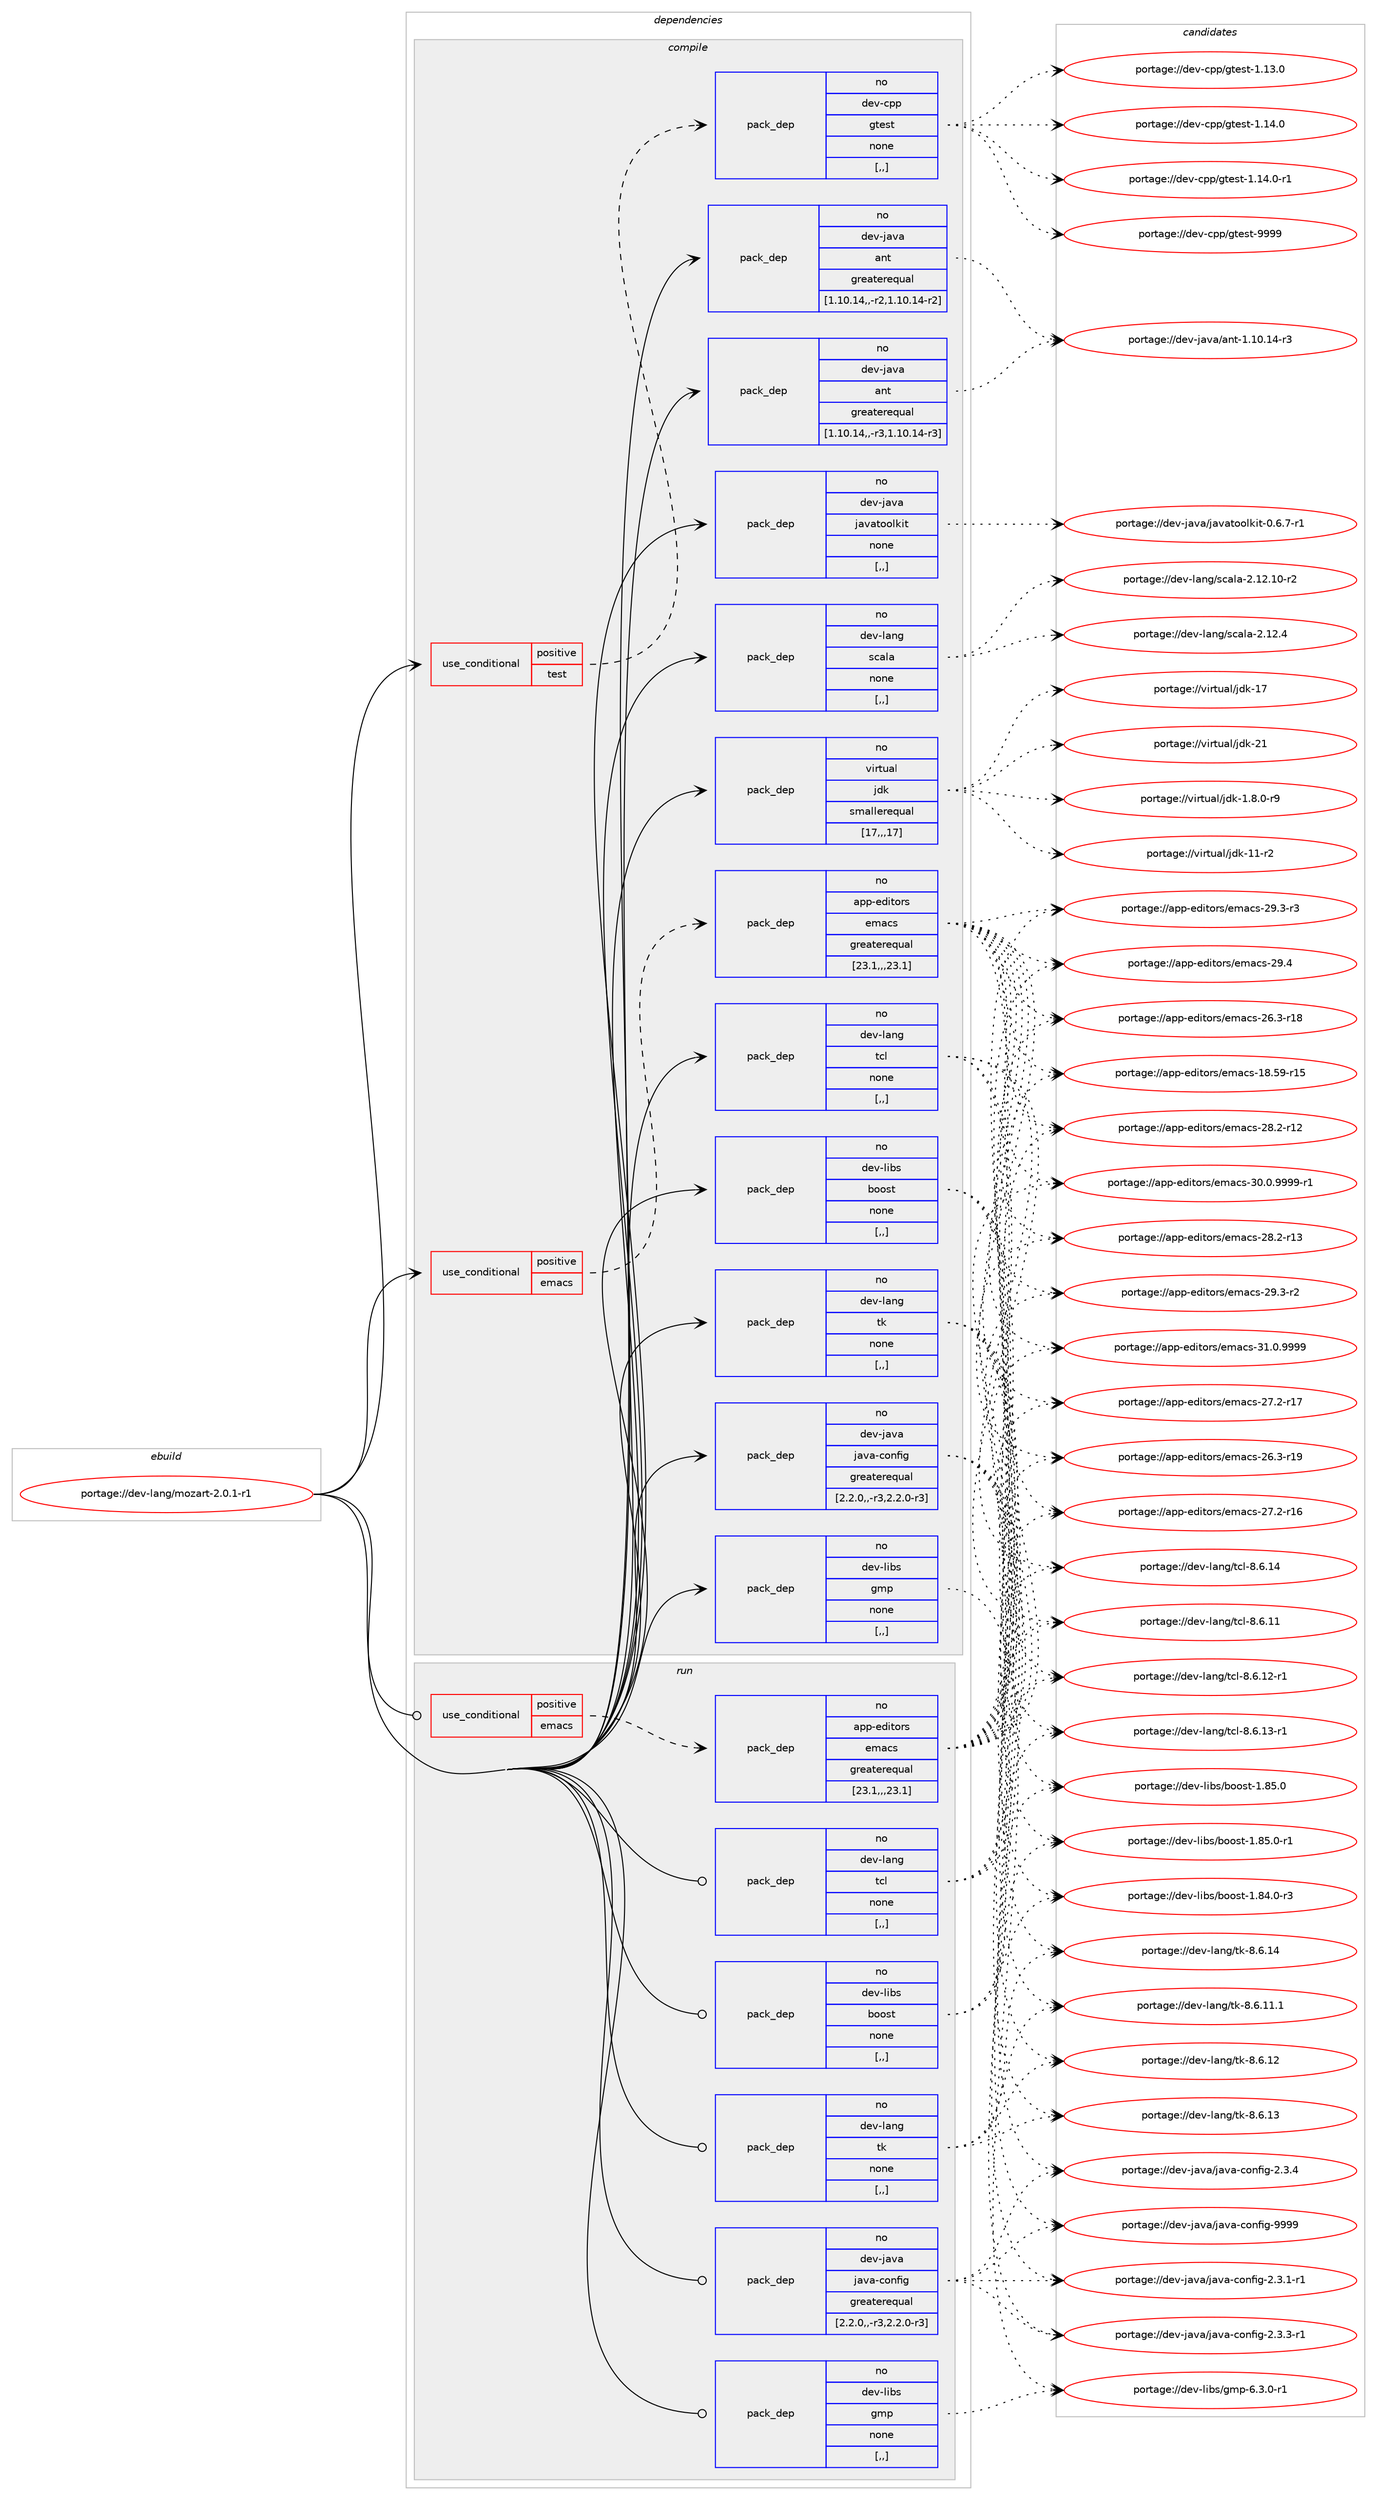 digraph prolog {

# *************
# Graph options
# *************

newrank=true;
concentrate=true;
compound=true;
graph [rankdir=LR,fontname=Helvetica,fontsize=10,ranksep=1.5];#, ranksep=2.5, nodesep=0.2];
edge  [arrowhead=vee];
node  [fontname=Helvetica,fontsize=10];

# **********
# The ebuild
# **********

subgraph cluster_leftcol {
color=gray;
rank=same;
label=<<i>ebuild</i>>;
id [label="portage://dev-lang/mozart-2.0.1-r1", color=red, width=4, href="../dev-lang/mozart-2.0.1-r1.svg"];
}

# ****************
# The dependencies
# ****************

subgraph cluster_midcol {
color=gray;
label=<<i>dependencies</i>>;
subgraph cluster_compile {
fillcolor="#eeeeee";
style=filled;
label=<<i>compile</i>>;
subgraph cond22488 {
dependency97517 [label=<<TABLE BORDER="0" CELLBORDER="1" CELLSPACING="0" CELLPADDING="4"><TR><TD ROWSPAN="3" CELLPADDING="10">use_conditional</TD></TR><TR><TD>positive</TD></TR><TR><TD>emacs</TD></TR></TABLE>>, shape=none, color=red];
subgraph pack73991 {
dependency97518 [label=<<TABLE BORDER="0" CELLBORDER="1" CELLSPACING="0" CELLPADDING="4" WIDTH="220"><TR><TD ROWSPAN="6" CELLPADDING="30">pack_dep</TD></TR><TR><TD WIDTH="110">no</TD></TR><TR><TD>app-editors</TD></TR><TR><TD>emacs</TD></TR><TR><TD>greaterequal</TD></TR><TR><TD>[23.1,,,23.1]</TD></TR></TABLE>>, shape=none, color=blue];
}
dependency97517:e -> dependency97518:w [weight=20,style="dashed",arrowhead="vee"];
}
id:e -> dependency97517:w [weight=20,style="solid",arrowhead="vee"];
subgraph cond22489 {
dependency97519 [label=<<TABLE BORDER="0" CELLBORDER="1" CELLSPACING="0" CELLPADDING="4"><TR><TD ROWSPAN="3" CELLPADDING="10">use_conditional</TD></TR><TR><TD>positive</TD></TR><TR><TD>test</TD></TR></TABLE>>, shape=none, color=red];
subgraph pack73992 {
dependency97520 [label=<<TABLE BORDER="0" CELLBORDER="1" CELLSPACING="0" CELLPADDING="4" WIDTH="220"><TR><TD ROWSPAN="6" CELLPADDING="30">pack_dep</TD></TR><TR><TD WIDTH="110">no</TD></TR><TR><TD>dev-cpp</TD></TR><TR><TD>gtest</TD></TR><TR><TD>none</TD></TR><TR><TD>[,,]</TD></TR></TABLE>>, shape=none, color=blue];
}
dependency97519:e -> dependency97520:w [weight=20,style="dashed",arrowhead="vee"];
}
id:e -> dependency97519:w [weight=20,style="solid",arrowhead="vee"];
subgraph pack73993 {
dependency97521 [label=<<TABLE BORDER="0" CELLBORDER="1" CELLSPACING="0" CELLPADDING="4" WIDTH="220"><TR><TD ROWSPAN="6" CELLPADDING="30">pack_dep</TD></TR><TR><TD WIDTH="110">no</TD></TR><TR><TD>dev-java</TD></TR><TR><TD>ant</TD></TR><TR><TD>greaterequal</TD></TR><TR><TD>[1.10.14,,-r2,1.10.14-r2]</TD></TR></TABLE>>, shape=none, color=blue];
}
id:e -> dependency97521:w [weight=20,style="solid",arrowhead="vee"];
subgraph pack73994 {
dependency97522 [label=<<TABLE BORDER="0" CELLBORDER="1" CELLSPACING="0" CELLPADDING="4" WIDTH="220"><TR><TD ROWSPAN="6" CELLPADDING="30">pack_dep</TD></TR><TR><TD WIDTH="110">no</TD></TR><TR><TD>dev-java</TD></TR><TR><TD>ant</TD></TR><TR><TD>greaterequal</TD></TR><TR><TD>[1.10.14,,-r3,1.10.14-r3]</TD></TR></TABLE>>, shape=none, color=blue];
}
id:e -> dependency97522:w [weight=20,style="solid",arrowhead="vee"];
subgraph pack73995 {
dependency97523 [label=<<TABLE BORDER="0" CELLBORDER="1" CELLSPACING="0" CELLPADDING="4" WIDTH="220"><TR><TD ROWSPAN="6" CELLPADDING="30">pack_dep</TD></TR><TR><TD WIDTH="110">no</TD></TR><TR><TD>dev-java</TD></TR><TR><TD>java-config</TD></TR><TR><TD>greaterequal</TD></TR><TR><TD>[2.2.0,,-r3,2.2.0-r3]</TD></TR></TABLE>>, shape=none, color=blue];
}
id:e -> dependency97523:w [weight=20,style="solid",arrowhead="vee"];
subgraph pack73996 {
dependency97524 [label=<<TABLE BORDER="0" CELLBORDER="1" CELLSPACING="0" CELLPADDING="4" WIDTH="220"><TR><TD ROWSPAN="6" CELLPADDING="30">pack_dep</TD></TR><TR><TD WIDTH="110">no</TD></TR><TR><TD>dev-java</TD></TR><TR><TD>javatoolkit</TD></TR><TR><TD>none</TD></TR><TR><TD>[,,]</TD></TR></TABLE>>, shape=none, color=blue];
}
id:e -> dependency97524:w [weight=20,style="solid",arrowhead="vee"];
subgraph pack73997 {
dependency97525 [label=<<TABLE BORDER="0" CELLBORDER="1" CELLSPACING="0" CELLPADDING="4" WIDTH="220"><TR><TD ROWSPAN="6" CELLPADDING="30">pack_dep</TD></TR><TR><TD WIDTH="110">no</TD></TR><TR><TD>dev-lang</TD></TR><TR><TD>scala</TD></TR><TR><TD>none</TD></TR><TR><TD>[,,]</TD></TR></TABLE>>, shape=none, color=blue];
}
id:e -> dependency97525:w [weight=20,style="solid",arrowhead="vee"];
subgraph pack73998 {
dependency97526 [label=<<TABLE BORDER="0" CELLBORDER="1" CELLSPACING="0" CELLPADDING="4" WIDTH="220"><TR><TD ROWSPAN="6" CELLPADDING="30">pack_dep</TD></TR><TR><TD WIDTH="110">no</TD></TR><TR><TD>dev-lang</TD></TR><TR><TD>tcl</TD></TR><TR><TD>none</TD></TR><TR><TD>[,,]</TD></TR></TABLE>>, shape=none, color=blue];
}
id:e -> dependency97526:w [weight=20,style="solid",arrowhead="vee"];
subgraph pack73999 {
dependency97527 [label=<<TABLE BORDER="0" CELLBORDER="1" CELLSPACING="0" CELLPADDING="4" WIDTH="220"><TR><TD ROWSPAN="6" CELLPADDING="30">pack_dep</TD></TR><TR><TD WIDTH="110">no</TD></TR><TR><TD>dev-lang</TD></TR><TR><TD>tk</TD></TR><TR><TD>none</TD></TR><TR><TD>[,,]</TD></TR></TABLE>>, shape=none, color=blue];
}
id:e -> dependency97527:w [weight=20,style="solid",arrowhead="vee"];
subgraph pack74000 {
dependency97528 [label=<<TABLE BORDER="0" CELLBORDER="1" CELLSPACING="0" CELLPADDING="4" WIDTH="220"><TR><TD ROWSPAN="6" CELLPADDING="30">pack_dep</TD></TR><TR><TD WIDTH="110">no</TD></TR><TR><TD>dev-libs</TD></TR><TR><TD>boost</TD></TR><TR><TD>none</TD></TR><TR><TD>[,,]</TD></TR></TABLE>>, shape=none, color=blue];
}
id:e -> dependency97528:w [weight=20,style="solid",arrowhead="vee"];
subgraph pack74001 {
dependency97529 [label=<<TABLE BORDER="0" CELLBORDER="1" CELLSPACING="0" CELLPADDING="4" WIDTH="220"><TR><TD ROWSPAN="6" CELLPADDING="30">pack_dep</TD></TR><TR><TD WIDTH="110">no</TD></TR><TR><TD>dev-libs</TD></TR><TR><TD>gmp</TD></TR><TR><TD>none</TD></TR><TR><TD>[,,]</TD></TR></TABLE>>, shape=none, color=blue];
}
id:e -> dependency97529:w [weight=20,style="solid",arrowhead="vee"];
subgraph pack74002 {
dependency97530 [label=<<TABLE BORDER="0" CELLBORDER="1" CELLSPACING="0" CELLPADDING="4" WIDTH="220"><TR><TD ROWSPAN="6" CELLPADDING="30">pack_dep</TD></TR><TR><TD WIDTH="110">no</TD></TR><TR><TD>virtual</TD></TR><TR><TD>jdk</TD></TR><TR><TD>smallerequal</TD></TR><TR><TD>[17,,,17]</TD></TR></TABLE>>, shape=none, color=blue];
}
id:e -> dependency97530:w [weight=20,style="solid",arrowhead="vee"];
}
subgraph cluster_compileandrun {
fillcolor="#eeeeee";
style=filled;
label=<<i>compile and run</i>>;
}
subgraph cluster_run {
fillcolor="#eeeeee";
style=filled;
label=<<i>run</i>>;
subgraph cond22490 {
dependency97531 [label=<<TABLE BORDER="0" CELLBORDER="1" CELLSPACING="0" CELLPADDING="4"><TR><TD ROWSPAN="3" CELLPADDING="10">use_conditional</TD></TR><TR><TD>positive</TD></TR><TR><TD>emacs</TD></TR></TABLE>>, shape=none, color=red];
subgraph pack74003 {
dependency97532 [label=<<TABLE BORDER="0" CELLBORDER="1" CELLSPACING="0" CELLPADDING="4" WIDTH="220"><TR><TD ROWSPAN="6" CELLPADDING="30">pack_dep</TD></TR><TR><TD WIDTH="110">no</TD></TR><TR><TD>app-editors</TD></TR><TR><TD>emacs</TD></TR><TR><TD>greaterequal</TD></TR><TR><TD>[23.1,,,23.1]</TD></TR></TABLE>>, shape=none, color=blue];
}
dependency97531:e -> dependency97532:w [weight=20,style="dashed",arrowhead="vee"];
}
id:e -> dependency97531:w [weight=20,style="solid",arrowhead="odot"];
subgraph pack74004 {
dependency97533 [label=<<TABLE BORDER="0" CELLBORDER="1" CELLSPACING="0" CELLPADDING="4" WIDTH="220"><TR><TD ROWSPAN="6" CELLPADDING="30">pack_dep</TD></TR><TR><TD WIDTH="110">no</TD></TR><TR><TD>dev-java</TD></TR><TR><TD>java-config</TD></TR><TR><TD>greaterequal</TD></TR><TR><TD>[2.2.0,,-r3,2.2.0-r3]</TD></TR></TABLE>>, shape=none, color=blue];
}
id:e -> dependency97533:w [weight=20,style="solid",arrowhead="odot"];
subgraph pack74005 {
dependency97534 [label=<<TABLE BORDER="0" CELLBORDER="1" CELLSPACING="0" CELLPADDING="4" WIDTH="220"><TR><TD ROWSPAN="6" CELLPADDING="30">pack_dep</TD></TR><TR><TD WIDTH="110">no</TD></TR><TR><TD>dev-lang</TD></TR><TR><TD>tcl</TD></TR><TR><TD>none</TD></TR><TR><TD>[,,]</TD></TR></TABLE>>, shape=none, color=blue];
}
id:e -> dependency97534:w [weight=20,style="solid",arrowhead="odot"];
subgraph pack74006 {
dependency97535 [label=<<TABLE BORDER="0" CELLBORDER="1" CELLSPACING="0" CELLPADDING="4" WIDTH="220"><TR><TD ROWSPAN="6" CELLPADDING="30">pack_dep</TD></TR><TR><TD WIDTH="110">no</TD></TR><TR><TD>dev-lang</TD></TR><TR><TD>tk</TD></TR><TR><TD>none</TD></TR><TR><TD>[,,]</TD></TR></TABLE>>, shape=none, color=blue];
}
id:e -> dependency97535:w [weight=20,style="solid",arrowhead="odot"];
subgraph pack74007 {
dependency97536 [label=<<TABLE BORDER="0" CELLBORDER="1" CELLSPACING="0" CELLPADDING="4" WIDTH="220"><TR><TD ROWSPAN="6" CELLPADDING="30">pack_dep</TD></TR><TR><TD WIDTH="110">no</TD></TR><TR><TD>dev-libs</TD></TR><TR><TD>boost</TD></TR><TR><TD>none</TD></TR><TR><TD>[,,]</TD></TR></TABLE>>, shape=none, color=blue];
}
id:e -> dependency97536:w [weight=20,style="solid",arrowhead="odot"];
subgraph pack74008 {
dependency97537 [label=<<TABLE BORDER="0" CELLBORDER="1" CELLSPACING="0" CELLPADDING="4" WIDTH="220"><TR><TD ROWSPAN="6" CELLPADDING="30">pack_dep</TD></TR><TR><TD WIDTH="110">no</TD></TR><TR><TD>dev-libs</TD></TR><TR><TD>gmp</TD></TR><TR><TD>none</TD></TR><TR><TD>[,,]</TD></TR></TABLE>>, shape=none, color=blue];
}
id:e -> dependency97537:w [weight=20,style="solid",arrowhead="odot"];
}
}

# **************
# The candidates
# **************

subgraph cluster_choices {
rank=same;
color=gray;
label=<<i>candidates</i>>;

subgraph choice73991 {
color=black;
nodesep=1;
choice9711211245101100105116111114115471011099799115454956465357451144953 [label="portage://app-editors/emacs-18.59-r15", color=red, width=4,href="../app-editors/emacs-18.59-r15.svg"];
choice97112112451011001051161111141154710110997991154550544651451144956 [label="portage://app-editors/emacs-26.3-r18", color=red, width=4,href="../app-editors/emacs-26.3-r18.svg"];
choice97112112451011001051161111141154710110997991154550544651451144957 [label="portage://app-editors/emacs-26.3-r19", color=red, width=4,href="../app-editors/emacs-26.3-r19.svg"];
choice97112112451011001051161111141154710110997991154550554650451144954 [label="portage://app-editors/emacs-27.2-r16", color=red, width=4,href="../app-editors/emacs-27.2-r16.svg"];
choice97112112451011001051161111141154710110997991154550554650451144955 [label="portage://app-editors/emacs-27.2-r17", color=red, width=4,href="../app-editors/emacs-27.2-r17.svg"];
choice97112112451011001051161111141154710110997991154550564650451144950 [label="portage://app-editors/emacs-28.2-r12", color=red, width=4,href="../app-editors/emacs-28.2-r12.svg"];
choice97112112451011001051161111141154710110997991154550564650451144951 [label="portage://app-editors/emacs-28.2-r13", color=red, width=4,href="../app-editors/emacs-28.2-r13.svg"];
choice971121124510110010511611111411547101109979911545505746514511450 [label="portage://app-editors/emacs-29.3-r2", color=red, width=4,href="../app-editors/emacs-29.3-r2.svg"];
choice971121124510110010511611111411547101109979911545505746514511451 [label="portage://app-editors/emacs-29.3-r3", color=red, width=4,href="../app-editors/emacs-29.3-r3.svg"];
choice97112112451011001051161111141154710110997991154550574652 [label="portage://app-editors/emacs-29.4", color=red, width=4,href="../app-editors/emacs-29.4.svg"];
choice9711211245101100105116111114115471011099799115455148464846575757574511449 [label="portage://app-editors/emacs-30.0.9999-r1", color=red, width=4,href="../app-editors/emacs-30.0.9999-r1.svg"];
choice971121124510110010511611111411547101109979911545514946484657575757 [label="portage://app-editors/emacs-31.0.9999", color=red, width=4,href="../app-editors/emacs-31.0.9999.svg"];
dependency97518:e -> choice9711211245101100105116111114115471011099799115454956465357451144953:w [style=dotted,weight="100"];
dependency97518:e -> choice97112112451011001051161111141154710110997991154550544651451144956:w [style=dotted,weight="100"];
dependency97518:e -> choice97112112451011001051161111141154710110997991154550544651451144957:w [style=dotted,weight="100"];
dependency97518:e -> choice97112112451011001051161111141154710110997991154550554650451144954:w [style=dotted,weight="100"];
dependency97518:e -> choice97112112451011001051161111141154710110997991154550554650451144955:w [style=dotted,weight="100"];
dependency97518:e -> choice97112112451011001051161111141154710110997991154550564650451144950:w [style=dotted,weight="100"];
dependency97518:e -> choice97112112451011001051161111141154710110997991154550564650451144951:w [style=dotted,weight="100"];
dependency97518:e -> choice971121124510110010511611111411547101109979911545505746514511450:w [style=dotted,weight="100"];
dependency97518:e -> choice971121124510110010511611111411547101109979911545505746514511451:w [style=dotted,weight="100"];
dependency97518:e -> choice97112112451011001051161111141154710110997991154550574652:w [style=dotted,weight="100"];
dependency97518:e -> choice9711211245101100105116111114115471011099799115455148464846575757574511449:w [style=dotted,weight="100"];
dependency97518:e -> choice971121124510110010511611111411547101109979911545514946484657575757:w [style=dotted,weight="100"];
}
subgraph choice73992 {
color=black;
nodesep=1;
choice10010111845991121124710311610111511645494649514648 [label="portage://dev-cpp/gtest-1.13.0", color=red, width=4,href="../dev-cpp/gtest-1.13.0.svg"];
choice10010111845991121124710311610111511645494649524648 [label="portage://dev-cpp/gtest-1.14.0", color=red, width=4,href="../dev-cpp/gtest-1.14.0.svg"];
choice100101118459911211247103116101115116454946495246484511449 [label="portage://dev-cpp/gtest-1.14.0-r1", color=red, width=4,href="../dev-cpp/gtest-1.14.0-r1.svg"];
choice1001011184599112112471031161011151164557575757 [label="portage://dev-cpp/gtest-9999", color=red, width=4,href="../dev-cpp/gtest-9999.svg"];
dependency97520:e -> choice10010111845991121124710311610111511645494649514648:w [style=dotted,weight="100"];
dependency97520:e -> choice10010111845991121124710311610111511645494649524648:w [style=dotted,weight="100"];
dependency97520:e -> choice100101118459911211247103116101115116454946495246484511449:w [style=dotted,weight="100"];
dependency97520:e -> choice1001011184599112112471031161011151164557575757:w [style=dotted,weight="100"];
}
subgraph choice73993 {
color=black;
nodesep=1;
choice100101118451069711897479711011645494649484649524511451 [label="portage://dev-java/ant-1.10.14-r3", color=red, width=4,href="../dev-java/ant-1.10.14-r3.svg"];
dependency97521:e -> choice100101118451069711897479711011645494649484649524511451:w [style=dotted,weight="100"];
}
subgraph choice73994 {
color=black;
nodesep=1;
choice100101118451069711897479711011645494649484649524511451 [label="portage://dev-java/ant-1.10.14-r3", color=red, width=4,href="../dev-java/ant-1.10.14-r3.svg"];
dependency97522:e -> choice100101118451069711897479711011645494649484649524511451:w [style=dotted,weight="100"];
}
subgraph choice73995 {
color=black;
nodesep=1;
choice10010111845106971189747106971189745991111101021051034550465146494511449 [label="portage://dev-java/java-config-2.3.1-r1", color=red, width=4,href="../dev-java/java-config-2.3.1-r1.svg"];
choice10010111845106971189747106971189745991111101021051034550465146514511449 [label="portage://dev-java/java-config-2.3.3-r1", color=red, width=4,href="../dev-java/java-config-2.3.3-r1.svg"];
choice1001011184510697118974710697118974599111110102105103455046514652 [label="portage://dev-java/java-config-2.3.4", color=red, width=4,href="../dev-java/java-config-2.3.4.svg"];
choice10010111845106971189747106971189745991111101021051034557575757 [label="portage://dev-java/java-config-9999", color=red, width=4,href="../dev-java/java-config-9999.svg"];
dependency97523:e -> choice10010111845106971189747106971189745991111101021051034550465146494511449:w [style=dotted,weight="100"];
dependency97523:e -> choice10010111845106971189747106971189745991111101021051034550465146514511449:w [style=dotted,weight="100"];
dependency97523:e -> choice1001011184510697118974710697118974599111110102105103455046514652:w [style=dotted,weight="100"];
dependency97523:e -> choice10010111845106971189747106971189745991111101021051034557575757:w [style=dotted,weight="100"];
}
subgraph choice73996 {
color=black;
nodesep=1;
choice1001011184510697118974710697118971161111111081071051164548465446554511449 [label="portage://dev-java/javatoolkit-0.6.7-r1", color=red, width=4,href="../dev-java/javatoolkit-0.6.7-r1.svg"];
dependency97524:e -> choice1001011184510697118974710697118971161111111081071051164548465446554511449:w [style=dotted,weight="100"];
}
subgraph choice73997 {
color=black;
nodesep=1;
choice10010111845108971101034711599971089745504649504649484511450 [label="portage://dev-lang/scala-2.12.10-r2", color=red, width=4,href="../dev-lang/scala-2.12.10-r2.svg"];
choice10010111845108971101034711599971089745504649504652 [label="portage://dev-lang/scala-2.12.4", color=red, width=4,href="../dev-lang/scala-2.12.4.svg"];
dependency97525:e -> choice10010111845108971101034711599971089745504649504649484511450:w [style=dotted,weight="100"];
dependency97525:e -> choice10010111845108971101034711599971089745504649504652:w [style=dotted,weight="100"];
}
subgraph choice73998 {
color=black;
nodesep=1;
choice1001011184510897110103471169910845564654464949 [label="portage://dev-lang/tcl-8.6.11", color=red, width=4,href="../dev-lang/tcl-8.6.11.svg"];
choice10010111845108971101034711699108455646544649504511449 [label="portage://dev-lang/tcl-8.6.12-r1", color=red, width=4,href="../dev-lang/tcl-8.6.12-r1.svg"];
choice10010111845108971101034711699108455646544649514511449 [label="portage://dev-lang/tcl-8.6.13-r1", color=red, width=4,href="../dev-lang/tcl-8.6.13-r1.svg"];
choice1001011184510897110103471169910845564654464952 [label="portage://dev-lang/tcl-8.6.14", color=red, width=4,href="../dev-lang/tcl-8.6.14.svg"];
dependency97526:e -> choice1001011184510897110103471169910845564654464949:w [style=dotted,weight="100"];
dependency97526:e -> choice10010111845108971101034711699108455646544649504511449:w [style=dotted,weight="100"];
dependency97526:e -> choice10010111845108971101034711699108455646544649514511449:w [style=dotted,weight="100"];
dependency97526:e -> choice1001011184510897110103471169910845564654464952:w [style=dotted,weight="100"];
}
subgraph choice73999 {
color=black;
nodesep=1;
choice100101118451089711010347116107455646544649494649 [label="portage://dev-lang/tk-8.6.11.1", color=red, width=4,href="../dev-lang/tk-8.6.11.1.svg"];
choice10010111845108971101034711610745564654464950 [label="portage://dev-lang/tk-8.6.12", color=red, width=4,href="../dev-lang/tk-8.6.12.svg"];
choice10010111845108971101034711610745564654464951 [label="portage://dev-lang/tk-8.6.13", color=red, width=4,href="../dev-lang/tk-8.6.13.svg"];
choice10010111845108971101034711610745564654464952 [label="portage://dev-lang/tk-8.6.14", color=red, width=4,href="../dev-lang/tk-8.6.14.svg"];
dependency97527:e -> choice100101118451089711010347116107455646544649494649:w [style=dotted,weight="100"];
dependency97527:e -> choice10010111845108971101034711610745564654464950:w [style=dotted,weight="100"];
dependency97527:e -> choice10010111845108971101034711610745564654464951:w [style=dotted,weight="100"];
dependency97527:e -> choice10010111845108971101034711610745564654464952:w [style=dotted,weight="100"];
}
subgraph choice74000 {
color=black;
nodesep=1;
choice10010111845108105981154798111111115116454946565246484511451 [label="portage://dev-libs/boost-1.84.0-r3", color=red, width=4,href="../dev-libs/boost-1.84.0-r3.svg"];
choice1001011184510810598115479811111111511645494656534648 [label="portage://dev-libs/boost-1.85.0", color=red, width=4,href="../dev-libs/boost-1.85.0.svg"];
choice10010111845108105981154798111111115116454946565346484511449 [label="portage://dev-libs/boost-1.85.0-r1", color=red, width=4,href="../dev-libs/boost-1.85.0-r1.svg"];
dependency97528:e -> choice10010111845108105981154798111111115116454946565246484511451:w [style=dotted,weight="100"];
dependency97528:e -> choice1001011184510810598115479811111111511645494656534648:w [style=dotted,weight="100"];
dependency97528:e -> choice10010111845108105981154798111111115116454946565346484511449:w [style=dotted,weight="100"];
}
subgraph choice74001 {
color=black;
nodesep=1;
choice1001011184510810598115471031091124554465146484511449 [label="portage://dev-libs/gmp-6.3.0-r1", color=red, width=4,href="../dev-libs/gmp-6.3.0-r1.svg"];
dependency97529:e -> choice1001011184510810598115471031091124554465146484511449:w [style=dotted,weight="100"];
}
subgraph choice74002 {
color=black;
nodesep=1;
choice11810511411611797108471061001074549465646484511457 [label="portage://virtual/jdk-1.8.0-r9", color=red, width=4,href="../virtual/jdk-1.8.0-r9.svg"];
choice11810511411611797108471061001074549494511450 [label="portage://virtual/jdk-11-r2", color=red, width=4,href="../virtual/jdk-11-r2.svg"];
choice1181051141161179710847106100107454955 [label="portage://virtual/jdk-17", color=red, width=4,href="../virtual/jdk-17.svg"];
choice1181051141161179710847106100107455049 [label="portage://virtual/jdk-21", color=red, width=4,href="../virtual/jdk-21.svg"];
dependency97530:e -> choice11810511411611797108471061001074549465646484511457:w [style=dotted,weight="100"];
dependency97530:e -> choice11810511411611797108471061001074549494511450:w [style=dotted,weight="100"];
dependency97530:e -> choice1181051141161179710847106100107454955:w [style=dotted,weight="100"];
dependency97530:e -> choice1181051141161179710847106100107455049:w [style=dotted,weight="100"];
}
subgraph choice74003 {
color=black;
nodesep=1;
choice9711211245101100105116111114115471011099799115454956465357451144953 [label="portage://app-editors/emacs-18.59-r15", color=red, width=4,href="../app-editors/emacs-18.59-r15.svg"];
choice97112112451011001051161111141154710110997991154550544651451144956 [label="portage://app-editors/emacs-26.3-r18", color=red, width=4,href="../app-editors/emacs-26.3-r18.svg"];
choice97112112451011001051161111141154710110997991154550544651451144957 [label="portage://app-editors/emacs-26.3-r19", color=red, width=4,href="../app-editors/emacs-26.3-r19.svg"];
choice97112112451011001051161111141154710110997991154550554650451144954 [label="portage://app-editors/emacs-27.2-r16", color=red, width=4,href="../app-editors/emacs-27.2-r16.svg"];
choice97112112451011001051161111141154710110997991154550554650451144955 [label="portage://app-editors/emacs-27.2-r17", color=red, width=4,href="../app-editors/emacs-27.2-r17.svg"];
choice97112112451011001051161111141154710110997991154550564650451144950 [label="portage://app-editors/emacs-28.2-r12", color=red, width=4,href="../app-editors/emacs-28.2-r12.svg"];
choice97112112451011001051161111141154710110997991154550564650451144951 [label="portage://app-editors/emacs-28.2-r13", color=red, width=4,href="../app-editors/emacs-28.2-r13.svg"];
choice971121124510110010511611111411547101109979911545505746514511450 [label="portage://app-editors/emacs-29.3-r2", color=red, width=4,href="../app-editors/emacs-29.3-r2.svg"];
choice971121124510110010511611111411547101109979911545505746514511451 [label="portage://app-editors/emacs-29.3-r3", color=red, width=4,href="../app-editors/emacs-29.3-r3.svg"];
choice97112112451011001051161111141154710110997991154550574652 [label="portage://app-editors/emacs-29.4", color=red, width=4,href="../app-editors/emacs-29.4.svg"];
choice9711211245101100105116111114115471011099799115455148464846575757574511449 [label="portage://app-editors/emacs-30.0.9999-r1", color=red, width=4,href="../app-editors/emacs-30.0.9999-r1.svg"];
choice971121124510110010511611111411547101109979911545514946484657575757 [label="portage://app-editors/emacs-31.0.9999", color=red, width=4,href="../app-editors/emacs-31.0.9999.svg"];
dependency97532:e -> choice9711211245101100105116111114115471011099799115454956465357451144953:w [style=dotted,weight="100"];
dependency97532:e -> choice97112112451011001051161111141154710110997991154550544651451144956:w [style=dotted,weight="100"];
dependency97532:e -> choice97112112451011001051161111141154710110997991154550544651451144957:w [style=dotted,weight="100"];
dependency97532:e -> choice97112112451011001051161111141154710110997991154550554650451144954:w [style=dotted,weight="100"];
dependency97532:e -> choice97112112451011001051161111141154710110997991154550554650451144955:w [style=dotted,weight="100"];
dependency97532:e -> choice97112112451011001051161111141154710110997991154550564650451144950:w [style=dotted,weight="100"];
dependency97532:e -> choice97112112451011001051161111141154710110997991154550564650451144951:w [style=dotted,weight="100"];
dependency97532:e -> choice971121124510110010511611111411547101109979911545505746514511450:w [style=dotted,weight="100"];
dependency97532:e -> choice971121124510110010511611111411547101109979911545505746514511451:w [style=dotted,weight="100"];
dependency97532:e -> choice97112112451011001051161111141154710110997991154550574652:w [style=dotted,weight="100"];
dependency97532:e -> choice9711211245101100105116111114115471011099799115455148464846575757574511449:w [style=dotted,weight="100"];
dependency97532:e -> choice971121124510110010511611111411547101109979911545514946484657575757:w [style=dotted,weight="100"];
}
subgraph choice74004 {
color=black;
nodesep=1;
choice10010111845106971189747106971189745991111101021051034550465146494511449 [label="portage://dev-java/java-config-2.3.1-r1", color=red, width=4,href="../dev-java/java-config-2.3.1-r1.svg"];
choice10010111845106971189747106971189745991111101021051034550465146514511449 [label="portage://dev-java/java-config-2.3.3-r1", color=red, width=4,href="../dev-java/java-config-2.3.3-r1.svg"];
choice1001011184510697118974710697118974599111110102105103455046514652 [label="portage://dev-java/java-config-2.3.4", color=red, width=4,href="../dev-java/java-config-2.3.4.svg"];
choice10010111845106971189747106971189745991111101021051034557575757 [label="portage://dev-java/java-config-9999", color=red, width=4,href="../dev-java/java-config-9999.svg"];
dependency97533:e -> choice10010111845106971189747106971189745991111101021051034550465146494511449:w [style=dotted,weight="100"];
dependency97533:e -> choice10010111845106971189747106971189745991111101021051034550465146514511449:w [style=dotted,weight="100"];
dependency97533:e -> choice1001011184510697118974710697118974599111110102105103455046514652:w [style=dotted,weight="100"];
dependency97533:e -> choice10010111845106971189747106971189745991111101021051034557575757:w [style=dotted,weight="100"];
}
subgraph choice74005 {
color=black;
nodesep=1;
choice1001011184510897110103471169910845564654464949 [label="portage://dev-lang/tcl-8.6.11", color=red, width=4,href="../dev-lang/tcl-8.6.11.svg"];
choice10010111845108971101034711699108455646544649504511449 [label="portage://dev-lang/tcl-8.6.12-r1", color=red, width=4,href="../dev-lang/tcl-8.6.12-r1.svg"];
choice10010111845108971101034711699108455646544649514511449 [label="portage://dev-lang/tcl-8.6.13-r1", color=red, width=4,href="../dev-lang/tcl-8.6.13-r1.svg"];
choice1001011184510897110103471169910845564654464952 [label="portage://dev-lang/tcl-8.6.14", color=red, width=4,href="../dev-lang/tcl-8.6.14.svg"];
dependency97534:e -> choice1001011184510897110103471169910845564654464949:w [style=dotted,weight="100"];
dependency97534:e -> choice10010111845108971101034711699108455646544649504511449:w [style=dotted,weight="100"];
dependency97534:e -> choice10010111845108971101034711699108455646544649514511449:w [style=dotted,weight="100"];
dependency97534:e -> choice1001011184510897110103471169910845564654464952:w [style=dotted,weight="100"];
}
subgraph choice74006 {
color=black;
nodesep=1;
choice100101118451089711010347116107455646544649494649 [label="portage://dev-lang/tk-8.6.11.1", color=red, width=4,href="../dev-lang/tk-8.6.11.1.svg"];
choice10010111845108971101034711610745564654464950 [label="portage://dev-lang/tk-8.6.12", color=red, width=4,href="../dev-lang/tk-8.6.12.svg"];
choice10010111845108971101034711610745564654464951 [label="portage://dev-lang/tk-8.6.13", color=red, width=4,href="../dev-lang/tk-8.6.13.svg"];
choice10010111845108971101034711610745564654464952 [label="portage://dev-lang/tk-8.6.14", color=red, width=4,href="../dev-lang/tk-8.6.14.svg"];
dependency97535:e -> choice100101118451089711010347116107455646544649494649:w [style=dotted,weight="100"];
dependency97535:e -> choice10010111845108971101034711610745564654464950:w [style=dotted,weight="100"];
dependency97535:e -> choice10010111845108971101034711610745564654464951:w [style=dotted,weight="100"];
dependency97535:e -> choice10010111845108971101034711610745564654464952:w [style=dotted,weight="100"];
}
subgraph choice74007 {
color=black;
nodesep=1;
choice10010111845108105981154798111111115116454946565246484511451 [label="portage://dev-libs/boost-1.84.0-r3", color=red, width=4,href="../dev-libs/boost-1.84.0-r3.svg"];
choice1001011184510810598115479811111111511645494656534648 [label="portage://dev-libs/boost-1.85.0", color=red, width=4,href="../dev-libs/boost-1.85.0.svg"];
choice10010111845108105981154798111111115116454946565346484511449 [label="portage://dev-libs/boost-1.85.0-r1", color=red, width=4,href="../dev-libs/boost-1.85.0-r1.svg"];
dependency97536:e -> choice10010111845108105981154798111111115116454946565246484511451:w [style=dotted,weight="100"];
dependency97536:e -> choice1001011184510810598115479811111111511645494656534648:w [style=dotted,weight="100"];
dependency97536:e -> choice10010111845108105981154798111111115116454946565346484511449:w [style=dotted,weight="100"];
}
subgraph choice74008 {
color=black;
nodesep=1;
choice1001011184510810598115471031091124554465146484511449 [label="portage://dev-libs/gmp-6.3.0-r1", color=red, width=4,href="../dev-libs/gmp-6.3.0-r1.svg"];
dependency97537:e -> choice1001011184510810598115471031091124554465146484511449:w [style=dotted,weight="100"];
}
}

}
